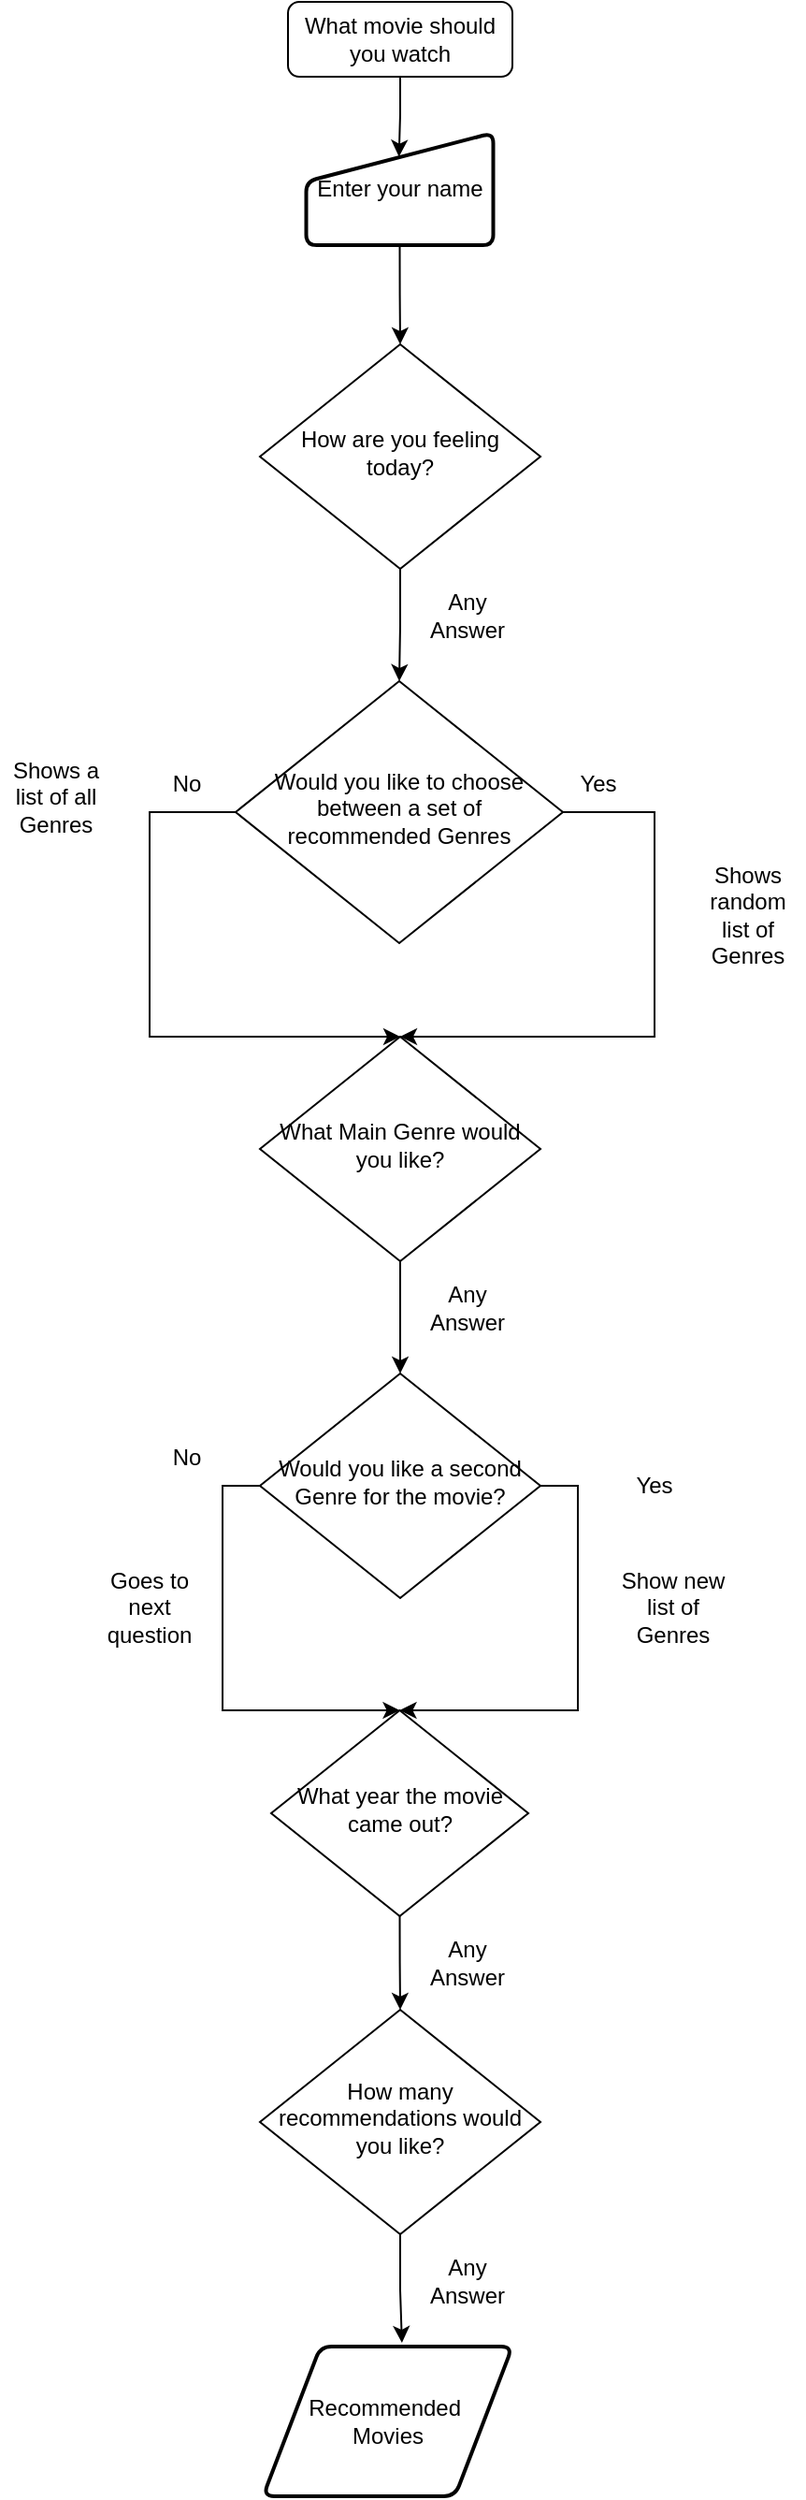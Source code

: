 <mxfile version="24.4.6" type="github">
  <diagram id="C5RBs43oDa-KdzZeNtuy" name="Page-1">
    <mxGraphModel dx="799" dy="432" grid="1" gridSize="10" guides="1" tooltips="1" connect="1" arrows="1" fold="1" page="1" pageScale="1" pageWidth="827" pageHeight="1169" math="0" shadow="0">
      <root>
        <mxCell id="WIyWlLk6GJQsqaUBKTNV-0" />
        <mxCell id="WIyWlLk6GJQsqaUBKTNV-1" parent="WIyWlLk6GJQsqaUBKTNV-0" />
        <mxCell id="WIyWlLk6GJQsqaUBKTNV-3" value="What movie should you watch" style="rounded=1;whiteSpace=wrap;html=1;fontSize=12;glass=0;strokeWidth=1;shadow=0;" parent="WIyWlLk6GJQsqaUBKTNV-1" vertex="1">
          <mxGeometry x="354" y="30" width="120" height="40" as="geometry" />
        </mxCell>
        <mxCell id="xMdBt0DJSCLVe3k7uP2l-27" style="edgeStyle=orthogonalEdgeStyle;rounded=0;orthogonalLoop=1;jettySize=auto;html=1;exitX=0.5;exitY=1;exitDx=0;exitDy=0;entryX=0.5;entryY=0;entryDx=0;entryDy=0;" edge="1" parent="WIyWlLk6GJQsqaUBKTNV-1" source="WIyWlLk6GJQsqaUBKTNV-6" target="xMdBt0DJSCLVe3k7uP2l-3">
          <mxGeometry relative="1" as="geometry" />
        </mxCell>
        <mxCell id="WIyWlLk6GJQsqaUBKTNV-6" value="What year the movie came out?" style="rhombus;whiteSpace=wrap;html=1;shadow=0;fontFamily=Helvetica;fontSize=12;align=center;strokeWidth=1;spacing=6;spacingTop=-4;" parent="WIyWlLk6GJQsqaUBKTNV-1" vertex="1">
          <mxGeometry x="345" y="943" width="137.5" height="110" as="geometry" />
        </mxCell>
        <mxCell id="xMdBt0DJSCLVe3k7uP2l-19" style="edgeStyle=orthogonalEdgeStyle;rounded=0;orthogonalLoop=1;jettySize=auto;html=1;exitX=0.5;exitY=1;exitDx=0;exitDy=0;" edge="1" parent="WIyWlLk6GJQsqaUBKTNV-1" source="xMdBt0DJSCLVe3k7uP2l-1" target="xMdBt0DJSCLVe3k7uP2l-2">
          <mxGeometry relative="1" as="geometry" />
        </mxCell>
        <mxCell id="xMdBt0DJSCLVe3k7uP2l-1" value="What Main Genre would you like?" style="rhombus;whiteSpace=wrap;html=1;shadow=0;fontFamily=Helvetica;fontSize=12;align=center;strokeWidth=1;spacing=6;spacingTop=-4;" vertex="1" parent="WIyWlLk6GJQsqaUBKTNV-1">
          <mxGeometry x="339" y="583" width="150" height="120" as="geometry" />
        </mxCell>
        <mxCell id="xMdBt0DJSCLVe3k7uP2l-21" style="edgeStyle=orthogonalEdgeStyle;rounded=0;orthogonalLoop=1;jettySize=auto;html=1;exitX=1;exitY=0.5;exitDx=0;exitDy=0;entryX=0.5;entryY=0;entryDx=0;entryDy=0;" edge="1" parent="WIyWlLk6GJQsqaUBKTNV-1" source="xMdBt0DJSCLVe3k7uP2l-2" target="WIyWlLk6GJQsqaUBKTNV-6">
          <mxGeometry relative="1" as="geometry">
            <Array as="points">
              <mxPoint x="509" y="823" />
              <mxPoint x="509" y="943" />
            </Array>
          </mxGeometry>
        </mxCell>
        <mxCell id="xMdBt0DJSCLVe3k7uP2l-22" style="edgeStyle=orthogonalEdgeStyle;rounded=0;orthogonalLoop=1;jettySize=auto;html=1;exitX=0;exitY=0.5;exitDx=0;exitDy=0;entryX=0.5;entryY=0;entryDx=0;entryDy=0;" edge="1" parent="WIyWlLk6GJQsqaUBKTNV-1" source="xMdBt0DJSCLVe3k7uP2l-2" target="WIyWlLk6GJQsqaUBKTNV-6">
          <mxGeometry relative="1" as="geometry">
            <Array as="points">
              <mxPoint x="319" y="823" />
              <mxPoint x="319" y="943" />
            </Array>
          </mxGeometry>
        </mxCell>
        <mxCell id="xMdBt0DJSCLVe3k7uP2l-2" value="Would you like a second Genre for the movie?" style="rhombus;whiteSpace=wrap;html=1;shadow=0;fontFamily=Helvetica;fontSize=12;align=center;strokeWidth=1;spacing=6;spacingTop=-4;" vertex="1" parent="WIyWlLk6GJQsqaUBKTNV-1">
          <mxGeometry x="339" y="763" width="150" height="120" as="geometry" />
        </mxCell>
        <mxCell id="xMdBt0DJSCLVe3k7uP2l-3" value="How many recommendations would you like?" style="rhombus;whiteSpace=wrap;html=1;shadow=0;fontFamily=Helvetica;fontSize=12;align=center;strokeWidth=1;spacing=6;spacingTop=-4;" vertex="1" parent="WIyWlLk6GJQsqaUBKTNV-1">
          <mxGeometry x="339" y="1103" width="150" height="120" as="geometry" />
        </mxCell>
        <mxCell id="xMdBt0DJSCLVe3k7uP2l-10" style="edgeStyle=orthogonalEdgeStyle;rounded=0;orthogonalLoop=1;jettySize=auto;html=1;" edge="1" parent="WIyWlLk6GJQsqaUBKTNV-1" source="xMdBt0DJSCLVe3k7uP2l-6" target="xMdBt0DJSCLVe3k7uP2l-7">
          <mxGeometry relative="1" as="geometry" />
        </mxCell>
        <mxCell id="xMdBt0DJSCLVe3k7uP2l-6" value="How are you feeling today?" style="rhombus;whiteSpace=wrap;html=1;shadow=0;fontFamily=Helvetica;fontSize=12;align=center;strokeWidth=1;spacing=6;spacingTop=-4;" vertex="1" parent="WIyWlLk6GJQsqaUBKTNV-1">
          <mxGeometry x="339" y="213" width="150" height="120" as="geometry" />
        </mxCell>
        <mxCell id="xMdBt0DJSCLVe3k7uP2l-11" style="edgeStyle=orthogonalEdgeStyle;rounded=0;orthogonalLoop=1;jettySize=auto;html=1;exitX=0;exitY=0.5;exitDx=0;exitDy=0;entryX=0.5;entryY=0;entryDx=0;entryDy=0;" edge="1" parent="WIyWlLk6GJQsqaUBKTNV-1" source="xMdBt0DJSCLVe3k7uP2l-7" target="xMdBt0DJSCLVe3k7uP2l-1">
          <mxGeometry relative="1" as="geometry">
            <Array as="points">
              <mxPoint x="280" y="463" />
              <mxPoint x="280" y="583" />
            </Array>
          </mxGeometry>
        </mxCell>
        <mxCell id="xMdBt0DJSCLVe3k7uP2l-12" style="edgeStyle=orthogonalEdgeStyle;rounded=0;orthogonalLoop=1;jettySize=auto;html=1;exitX=1;exitY=0.5;exitDx=0;exitDy=0;entryX=0.5;entryY=0;entryDx=0;entryDy=0;" edge="1" parent="WIyWlLk6GJQsqaUBKTNV-1" source="xMdBt0DJSCLVe3k7uP2l-7" target="xMdBt0DJSCLVe3k7uP2l-1">
          <mxGeometry relative="1" as="geometry">
            <Array as="points">
              <mxPoint x="550" y="463" />
              <mxPoint x="550" y="583" />
            </Array>
          </mxGeometry>
        </mxCell>
        <mxCell id="xMdBt0DJSCLVe3k7uP2l-7" value="Would you like to choose between a set of recommended Genres" style="rhombus;whiteSpace=wrap;html=1;shadow=0;fontFamily=Helvetica;fontSize=12;align=center;strokeWidth=1;spacing=6;spacingTop=-4;" vertex="1" parent="WIyWlLk6GJQsqaUBKTNV-1">
          <mxGeometry x="326" y="393" width="175" height="140" as="geometry" />
        </mxCell>
        <mxCell id="xMdBt0DJSCLVe3k7uP2l-9" value="Recommended&amp;nbsp;&lt;div&gt;Movies&lt;/div&gt;" style="shape=parallelogram;html=1;strokeWidth=2;perimeter=parallelogramPerimeter;whiteSpace=wrap;rounded=1;arcSize=12;size=0.23;" vertex="1" parent="WIyWlLk6GJQsqaUBKTNV-1">
          <mxGeometry x="340.67" y="1283" width="133.33" height="80" as="geometry" />
        </mxCell>
        <mxCell id="xMdBt0DJSCLVe3k7uP2l-13" value="Any Answer" style="text;html=1;align=center;verticalAlign=middle;whiteSpace=wrap;rounded=0;" vertex="1" parent="WIyWlLk6GJQsqaUBKTNV-1">
          <mxGeometry x="420.33" y="343" width="60" height="30" as="geometry" />
        </mxCell>
        <mxCell id="xMdBt0DJSCLVe3k7uP2l-14" value="Yes" style="text;html=1;align=center;verticalAlign=middle;whiteSpace=wrap;rounded=0;" vertex="1" parent="WIyWlLk6GJQsqaUBKTNV-1">
          <mxGeometry x="490" y="433" width="60" height="30" as="geometry" />
        </mxCell>
        <mxCell id="xMdBt0DJSCLVe3k7uP2l-15" value="No" style="text;html=1;align=center;verticalAlign=middle;whiteSpace=wrap;rounded=0;" vertex="1" parent="WIyWlLk6GJQsqaUBKTNV-1">
          <mxGeometry x="270" y="433" width="60" height="30" as="geometry" />
        </mxCell>
        <mxCell id="xMdBt0DJSCLVe3k7uP2l-16" value="Shows a list of all Genres" style="text;html=1;align=center;verticalAlign=middle;whiteSpace=wrap;rounded=0;" vertex="1" parent="WIyWlLk6GJQsqaUBKTNV-1">
          <mxGeometry x="200" y="440" width="60" height="30" as="geometry" />
        </mxCell>
        <mxCell id="xMdBt0DJSCLVe3k7uP2l-17" value="Shows random list of Genres" style="text;html=1;align=center;verticalAlign=middle;whiteSpace=wrap;rounded=0;" vertex="1" parent="WIyWlLk6GJQsqaUBKTNV-1">
          <mxGeometry x="570" y="503" width="60" height="30" as="geometry" />
        </mxCell>
        <mxCell id="xMdBt0DJSCLVe3k7uP2l-20" value="Any Answer" style="text;html=1;align=center;verticalAlign=middle;whiteSpace=wrap;rounded=0;" vertex="1" parent="WIyWlLk6GJQsqaUBKTNV-1">
          <mxGeometry x="420" y="713" width="60" height="30" as="geometry" />
        </mxCell>
        <mxCell id="xMdBt0DJSCLVe3k7uP2l-23" value="Yes" style="text;html=1;align=center;verticalAlign=middle;whiteSpace=wrap;rounded=0;" vertex="1" parent="WIyWlLk6GJQsqaUBKTNV-1">
          <mxGeometry x="520" y="808" width="60" height="30" as="geometry" />
        </mxCell>
        <mxCell id="xMdBt0DJSCLVe3k7uP2l-24" value="Show new list of Genres" style="text;html=1;align=center;verticalAlign=middle;whiteSpace=wrap;rounded=0;" vertex="1" parent="WIyWlLk6GJQsqaUBKTNV-1">
          <mxGeometry x="530" y="873" width="60" height="30" as="geometry" />
        </mxCell>
        <mxCell id="xMdBt0DJSCLVe3k7uP2l-25" value="No" style="text;html=1;align=center;verticalAlign=middle;whiteSpace=wrap;rounded=0;" vertex="1" parent="WIyWlLk6GJQsqaUBKTNV-1">
          <mxGeometry x="270" y="793" width="60" height="30" as="geometry" />
        </mxCell>
        <mxCell id="xMdBt0DJSCLVe3k7uP2l-26" value="Goes to next question" style="text;html=1;align=center;verticalAlign=middle;whiteSpace=wrap;rounded=0;" vertex="1" parent="WIyWlLk6GJQsqaUBKTNV-1">
          <mxGeometry x="250" y="873" width="60" height="30" as="geometry" />
        </mxCell>
        <mxCell id="xMdBt0DJSCLVe3k7uP2l-28" value="Any Answer" style="text;html=1;align=center;verticalAlign=middle;whiteSpace=wrap;rounded=0;" vertex="1" parent="WIyWlLk6GJQsqaUBKTNV-1">
          <mxGeometry x="420" y="1063" width="60" height="30" as="geometry" />
        </mxCell>
        <mxCell id="xMdBt0DJSCLVe3k7uP2l-29" style="edgeStyle=orthogonalEdgeStyle;rounded=0;orthogonalLoop=1;jettySize=auto;html=1;exitX=0.5;exitY=1;exitDx=0;exitDy=0;entryX=0.557;entryY=-0.025;entryDx=0;entryDy=0;entryPerimeter=0;" edge="1" parent="WIyWlLk6GJQsqaUBKTNV-1" source="xMdBt0DJSCLVe3k7uP2l-3" target="xMdBt0DJSCLVe3k7uP2l-9">
          <mxGeometry relative="1" as="geometry" />
        </mxCell>
        <mxCell id="xMdBt0DJSCLVe3k7uP2l-30" value="Any Answer" style="text;html=1;align=center;verticalAlign=middle;whiteSpace=wrap;rounded=0;" vertex="1" parent="WIyWlLk6GJQsqaUBKTNV-1">
          <mxGeometry x="420" y="1233" width="60" height="30" as="geometry" />
        </mxCell>
        <mxCell id="xMdBt0DJSCLVe3k7uP2l-34" style="edgeStyle=orthogonalEdgeStyle;rounded=0;orthogonalLoop=1;jettySize=auto;html=1;exitX=0.5;exitY=1;exitDx=0;exitDy=0;entryX=0.5;entryY=0;entryDx=0;entryDy=0;" edge="1" parent="WIyWlLk6GJQsqaUBKTNV-1" source="xMdBt0DJSCLVe3k7uP2l-31" target="xMdBt0DJSCLVe3k7uP2l-6">
          <mxGeometry relative="1" as="geometry" />
        </mxCell>
        <mxCell id="xMdBt0DJSCLVe3k7uP2l-31" value="Enter your name" style="html=1;strokeWidth=2;shape=manualInput;whiteSpace=wrap;rounded=1;size=26;arcSize=11;" vertex="1" parent="WIyWlLk6GJQsqaUBKTNV-1">
          <mxGeometry x="363.75" y="100" width="100" height="60" as="geometry" />
        </mxCell>
        <mxCell id="xMdBt0DJSCLVe3k7uP2l-33" style="edgeStyle=orthogonalEdgeStyle;rounded=0;orthogonalLoop=1;jettySize=auto;html=1;exitX=0.5;exitY=1;exitDx=0;exitDy=0;entryX=0.496;entryY=0.213;entryDx=0;entryDy=0;entryPerimeter=0;" edge="1" parent="WIyWlLk6GJQsqaUBKTNV-1" source="WIyWlLk6GJQsqaUBKTNV-3" target="xMdBt0DJSCLVe3k7uP2l-31">
          <mxGeometry relative="1" as="geometry" />
        </mxCell>
      </root>
    </mxGraphModel>
  </diagram>
</mxfile>
